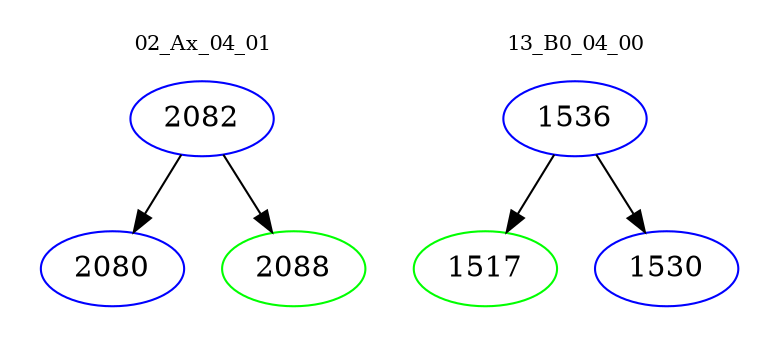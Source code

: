 digraph{
subgraph cluster_0 {
color = white
label = "02_Ax_04_01";
fontsize=10;
T0_2082 [label="2082", color="blue"]
T0_2082 -> T0_2080 [color="black"]
T0_2080 [label="2080", color="blue"]
T0_2082 -> T0_2088 [color="black"]
T0_2088 [label="2088", color="green"]
}
subgraph cluster_1 {
color = white
label = "13_B0_04_00";
fontsize=10;
T1_1536 [label="1536", color="blue"]
T1_1536 -> T1_1517 [color="black"]
T1_1517 [label="1517", color="green"]
T1_1536 -> T1_1530 [color="black"]
T1_1530 [label="1530", color="blue"]
}
}
